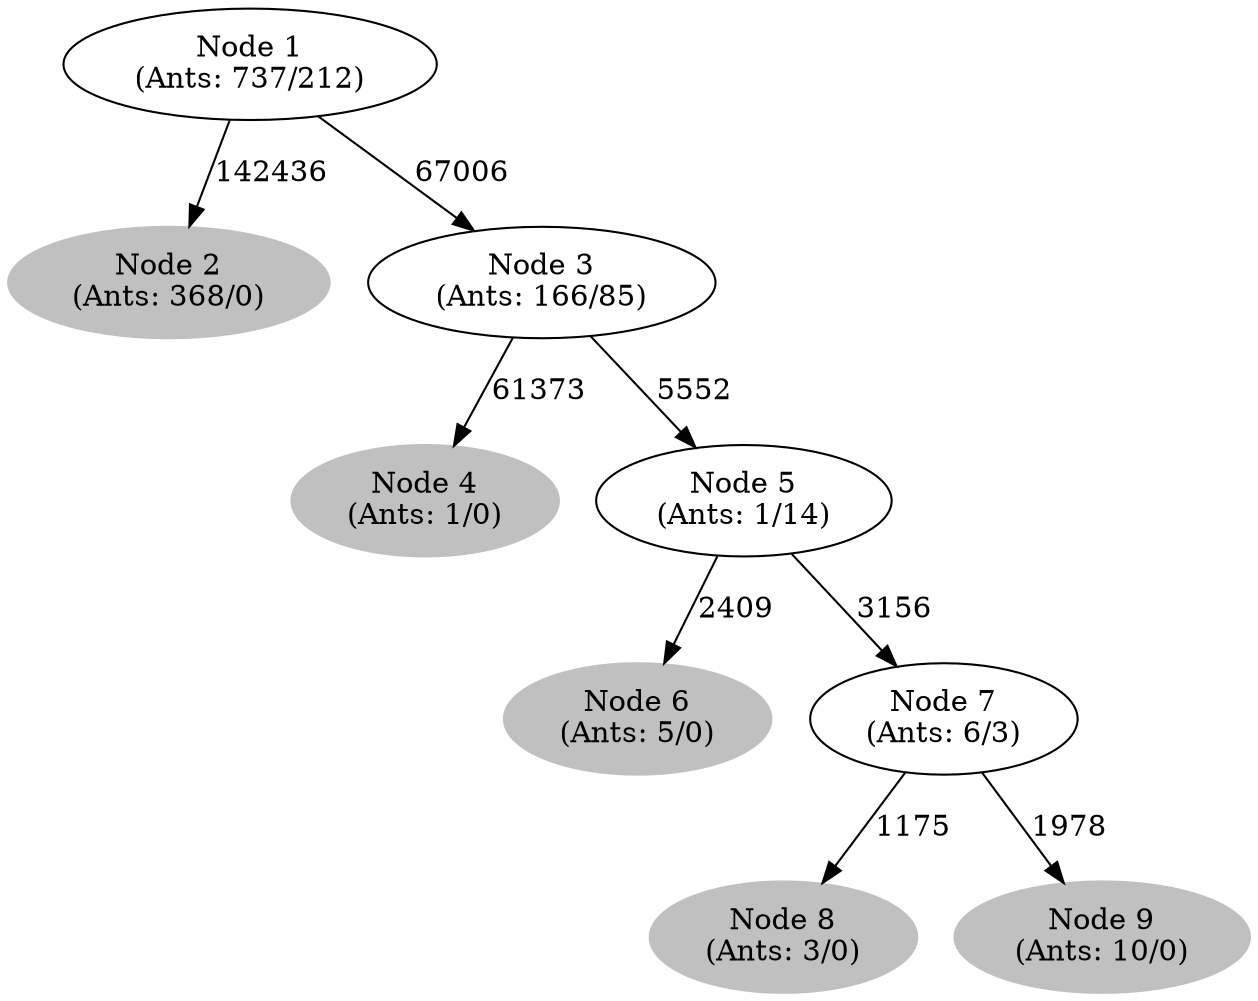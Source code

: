 digraph G {
	
	 "Node 2\n(Ants: 368/0)" [style=filled,color="gray"];
	"Node 1\n(Ants: 737/212)" -> "Node 2\n(Ants: 368/0)" [label=142436];
	 "Node 1\n(Ants: 737/212)" -> "Node 3\n(Ants: 166/85)" [label=67006];
	 "Node 4\n(Ants: 1/0)" [style=filled,color="gray"];
	"Node 3\n(Ants: 166/85)" -> "Node 4\n(Ants: 1/0)" [label=61373];
	 "Node 3\n(Ants: 166/85)" -> "Node 5\n(Ants: 1/14)" [label=5552];
	 "Node 6\n(Ants: 5/0)" [style=filled,color="gray"];
	"Node 5\n(Ants: 1/14)" -> "Node 6\n(Ants: 5/0)" [label=2409];
	 "Node 5\n(Ants: 1/14)" -> "Node 7\n(Ants: 6/3)" [label=3156];
	 "Node 8\n(Ants: 3/0)" [style=filled,color="gray"];
	"Node 7\n(Ants: 6/3)" -> "Node 8\n(Ants: 3/0)" [label=1175];
	 "Node 9\n(Ants: 10/0)" [style=filled,color="gray"];
	"Node 7\n(Ants: 6/3)" -> "Node 9\n(Ants: 10/0)" [label=1978];
	 
}
